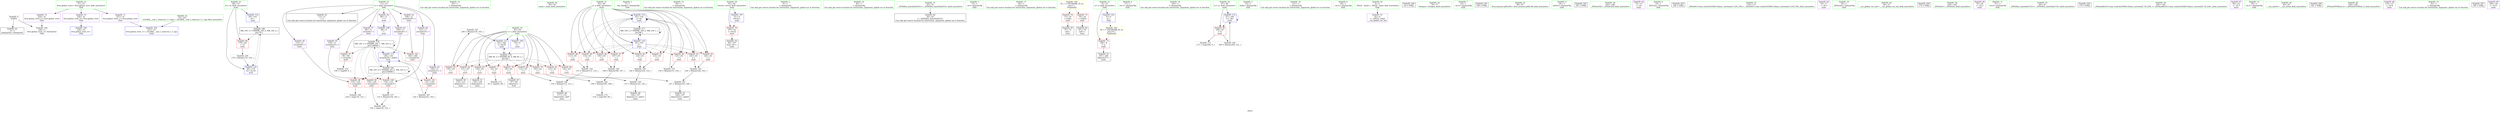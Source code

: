digraph "SVFG" {
	label="SVFG";

	Node0x559ef16c61b0 [shape=record,color=grey,label="{NodeID: 0\nNullPtr}"];
	Node0x559ef16c61b0 -> Node0x559ef16dc140[style=solid];
	Node0x559ef16c61b0 -> Node0x559ef16dcf60[style=solid];
	Node0x559ef16ec580 [shape=record,color=black,label="{NodeID: 180\nMR_14V_3 = PHI(MR_14V_4, MR_14V_2, )\npts\{70 \}\n}"];
	Node0x559ef16ec580 -> Node0x559ef16dc6b0[style=dashed];
	Node0x559ef16ec580 -> Node0x559ef16e1f90[style=dashed];
	Node0x559ef16dc780 [shape=record,color=red,label="{NodeID: 97\n99\<--98\n\<--arrayidx\nmain\n}"];
	Node0x559ef16dc780 -> Node0x559ef16e5460[style=solid];
	Node0x559ef16da760 [shape=record,color=green,label="{NodeID: 14\n83\<--1\n\<--dummyObj\nCan only get source location for instruction, argument, global var or function.}"];
	Node0x559ef16dd3a0 [shape=record,color=blue,label="{NodeID: 111\n149\<--142\narrayidx26\<--add22\nmain\n}"];
	Node0x559ef16dd3a0 -> Node0x559ef16ed480[style=dashed];
	Node0x559ef16db430 [shape=record,color=green,label="{NodeID: 28\n58\<--59\nmain\<--main_field_insensitive\n}"];
	Node0x559ef16dc140 [shape=record,color=black,label="{NodeID: 42\n2\<--3\ndummyVal\<--dummyVal\n}"];
	Node0x559ef16ddd50 [shape=record,color=purple,label="{NodeID: 56\n88\<--11\n\<--f\nmain\n}"];
	Node0x559ef16ddd50 -> Node0x559ef16dd130[style=solid];
	Node0x559ef16de8b0 [shape=record,color=purple,label="{NodeID: 70\n226\<--31\nllvm.global_ctors_0\<--llvm.global_ctors\nGlob }"];
	Node0x559ef16de8b0 -> Node0x559ef16dcd60[style=solid];
	Node0x559ef16e4fe0 [shape=record,color=grey,label="{NodeID: 167\n160 = Binary(159, 103, )\n}"];
	Node0x559ef16e4fe0 -> Node0x559ef16dd540[style=solid];
	Node0x559ef16df4a0 [shape=record,color=red,label="{NodeID: 84\n143\<--63\n\<--i\nmain\n}"];
	Node0x559ef16df4a0 -> Node0x559ef16e46e0[style=solid];
	Node0x559ef16c6720 [shape=record,color=green,label="{NodeID: 1\n7\<--1\n__dso_handle\<--dummyObj\nGlob }"];
	Node0x559ef16dc850 [shape=record,color=red,label="{NodeID: 98\n119\<--118\n\<--arrayidx9\nmain\n}"];
	Node0x559ef16dc850 -> Node0x559ef16e5160[style=solid];
	Node0x559ef16da7f0 [shape=record,color=green,label="{NodeID: 15\n84\<--1\n\<--dummyObj\nCan only get source location for instruction, argument, global var or function.}"];
	Node0x559ef16dd470 [shape=record,color=blue,label="{NodeID: 112\n65\<--154\nj\<--inc\nmain\n}"];
	Node0x559ef16dd470 -> Node0x559ef16df640[style=dashed];
	Node0x559ef16dd470 -> Node0x559ef16df710[style=dashed];
	Node0x559ef16dd470 -> Node0x559ef16df7e0[style=dashed];
	Node0x559ef16dd470 -> Node0x559ef16df8b0[style=dashed];
	Node0x559ef16dd470 -> Node0x559ef16df980[style=dashed];
	Node0x559ef16dd470 -> Node0x559ef16dfa50[style=dashed];
	Node0x559ef16dd470 -> Node0x559ef16dfb20[style=dashed];
	Node0x559ef16dd470 -> Node0x559ef16dfbf0[style=dashed];
	Node0x559ef16dd470 -> Node0x559ef16dfcc0[style=dashed];
	Node0x559ef16dd470 -> Node0x559ef16dd470[style=dashed];
	Node0x559ef16dd470 -> Node0x559ef16eb680[style=dashed];
	Node0x559ef16db530 [shape=record,color=green,label="{NodeID: 29\n61\<--62\nretval\<--retval_field_insensitive\nmain\n}"];
	Node0x559ef16db530 -> Node0x559ef16dee20[style=solid];
	Node0x559ef16db530 -> Node0x559ef16dd060[style=solid];
	Node0x559ef16dc240 [shape=record,color=black,label="{NodeID: 43\n13\<--11\n\<--f\nCan only get source location for instruction, argument, global var or function.}"];
	Node0x559ef16dde20 [shape=record,color=purple,label="{NodeID: 57\n98\<--11\narrayidx\<--f\nmain\n}"];
	Node0x559ef16dde20 -> Node0x559ef16dc780[style=solid];
	Node0x559ef16e3c60 [shape=record,color=grey,label="{NodeID: 154\n115 = Binary(113, 114, )\n}"];
	Node0x559ef16e3c60 -> Node0x559ef16e4e60[style=solid];
	Node0x559ef16de9b0 [shape=record,color=purple,label="{NodeID: 71\n227\<--31\nllvm.global_ctors_1\<--llvm.global_ctors\nGlob }"];
	Node0x559ef16de9b0 -> Node0x559ef16dce60[style=solid];
	Node0x559ef16e5160 [shape=record,color=grey,label="{NodeID: 168\n120 = cmp(119, 121, )\n}"];
	Node0x559ef16df570 [shape=record,color=red,label="{NodeID: 85\n159\<--63\n\<--i\nmain\n}"];
	Node0x559ef16df570 -> Node0x559ef16e4fe0[style=solid];
	Node0x559ef16c7790 [shape=record,color=green,label="{NodeID: 2\n9\<--1\n\<--dummyObj\nCan only get source location for instruction, argument, global var or function.}"];
	Node0x559ef16dc920 [shape=record,color=red,label="{NodeID: 99\n130\<--129\n\<--arrayidx14\nmain\n}"];
	Node0x559ef16dc920 -> Node0x559ef16e52e0[style=solid];
	Node0x559ef16da8c0 [shape=record,color=green,label="{NodeID: 16\n85\<--1\n\<--dummyObj\nCan only get source location for instruction, argument, global var or function.}"];
	Node0x559ef16dd540 [shape=record,color=blue,label="{NodeID: 113\n63\<--160\ni\<--inc29\nmain\n}"];
	Node0x559ef16dd540 -> Node0x559ef16eb180[style=dashed];
	Node0x559ef16db600 [shape=record,color=green,label="{NodeID: 30\n63\<--64\ni\<--i_field_insensitive\nmain\n}"];
	Node0x559ef16db600 -> Node0x559ef16deef0[style=solid];
	Node0x559ef16db600 -> Node0x559ef16defc0[style=solid];
	Node0x559ef16db600 -> Node0x559ef16df090[style=solid];
	Node0x559ef16db600 -> Node0x559ef16df160[style=solid];
	Node0x559ef16db600 -> Node0x559ef16df230[style=solid];
	Node0x559ef16db600 -> Node0x559ef16df300[style=solid];
	Node0x559ef16db600 -> Node0x559ef16df3d0[style=solid];
	Node0x559ef16db600 -> Node0x559ef16df4a0[style=solid];
	Node0x559ef16db600 -> Node0x559ef16df570[style=solid];
	Node0x559ef16db600 -> Node0x559ef16dd200[style=solid];
	Node0x559ef16db600 -> Node0x559ef16dd540[style=solid];
	Node0x559ef16dc340 [shape=record,color=black,label="{NodeID: 44\n44\<--45\n\<--_ZNSt8ios_base4InitD1Ev\nCan only get source location for instruction, argument, global var or function.}"];
	Node0x559ef16ddef0 [shape=record,color=purple,label="{NodeID: 58\n118\<--11\narrayidx9\<--f\nmain\n}"];
	Node0x559ef16ddef0 -> Node0x559ef16dc850[style=solid];
	Node0x559ef16e3de0 [shape=record,color=grey,label="{NodeID: 155\n154 = Binary(153, 103, )\n}"];
	Node0x559ef16e3de0 -> Node0x559ef16dd470[style=solid];
	Node0x559ef16deab0 [shape=record,color=purple,label="{NodeID: 72\n228\<--31\nllvm.global_ctors_2\<--llvm.global_ctors\nGlob }"];
	Node0x559ef16deab0 -> Node0x559ef16dcf60[style=solid];
	Node0x559ef16e52e0 [shape=record,color=grey,label="{NodeID: 169\n136 = cmp(130, 135, )\n}"];
	Node0x559ef16df640 [shape=record,color=red,label="{NodeID: 86\n106\<--65\n\<--j\nmain\n}"];
	Node0x559ef16df640 -> Node0x559ef16e4560[style=solid];
	Node0x559ef16c6870 [shape=record,color=green,label="{NodeID: 3\n15\<--1\n.str\<--dummyObj\nGlob }"];
	Node0x559ef16ed480 [shape=record,color=black,label="{NodeID: 183\nMR_16V_6 = PHI(MR_16V_5, MR_16V_4, )\npts\{140000 \}\n}"];
	Node0x559ef16ed480 -> Node0x559ef16dc850[style=dashed];
	Node0x559ef16ed480 -> Node0x559ef16dc920[style=dashed];
	Node0x559ef16ed480 -> Node0x559ef16dc9f0[style=dashed];
	Node0x559ef16ed480 -> Node0x559ef16dcac0[style=dashed];
	Node0x559ef16ed480 -> Node0x559ef16dd3a0[style=dashed];
	Node0x559ef16ed480 -> Node0x559ef16ebb80[style=dashed];
	Node0x559ef16ed480 -> Node0x559ef16ed480[style=dashed];
	Node0x559ef16dc9f0 [shape=record,color=red,label="{NodeID: 100\n134\<--133\n\<--arrayidx16\nmain\n}"];
	Node0x559ef16dc9f0 -> Node0x559ef16e40e0[style=solid];
	Node0x559ef16da990 [shape=record,color=green,label="{NodeID: 17\n94\<--1\n\<--dummyObj\nCan only get source location for instruction, argument, global var or function.}"];
	Node0x559ef16dd610 [shape=record,color=blue,label="{NodeID: 114\n69\<--103\nnt\<--\nmain\n}"];
	Node0x559ef16dd610 -> Node0x559ef16ec580[style=dashed];
	Node0x559ef16db6d0 [shape=record,color=green,label="{NodeID: 31\n65\<--66\nj\<--j_field_insensitive\nmain\n}"];
	Node0x559ef16db6d0 -> Node0x559ef16df640[style=solid];
	Node0x559ef16db6d0 -> Node0x559ef16df710[style=solid];
	Node0x559ef16db6d0 -> Node0x559ef16df7e0[style=solid];
	Node0x559ef16db6d0 -> Node0x559ef16df8b0[style=solid];
	Node0x559ef16db6d0 -> Node0x559ef16df980[style=solid];
	Node0x559ef16db6d0 -> Node0x559ef16dfa50[style=solid];
	Node0x559ef16db6d0 -> Node0x559ef16dfb20[style=solid];
	Node0x559ef16db6d0 -> Node0x559ef16dfbf0[style=solid];
	Node0x559ef16db6d0 -> Node0x559ef16dfcc0[style=solid];
	Node0x559ef16db6d0 -> Node0x559ef16dd2d0[style=solid];
	Node0x559ef16db6d0 -> Node0x559ef16dd470[style=solid];
	Node0x559ef16dc440 [shape=record,color=black,label="{NodeID: 45\n75\<--72\ncall\<--\nmain\n}"];
	Node0x559ef16ddfc0 [shape=record,color=purple,label="{NodeID: 59\n129\<--11\narrayidx14\<--f\nmain\n}"];
	Node0x559ef16ddfc0 -> Node0x559ef16dc920[style=solid];
	Node0x559ef16e3f60 [shape=record,color=grey,label="{NodeID: 156\n126 = Binary(124, 125, )\n}"];
	Node0x559ef16e3f60 -> Node0x559ef16e4260[style=solid];
	Node0x559ef16debb0 [shape=record,color=red,label="{NodeID: 73\n186\<--8\n\<--n\nmain\n}"];
	Node0x559ef16debb0 -> Node0x559ef16ddae0[style=solid];
	Node0x559ef16e5460 [shape=record,color=grey,label="{NodeID: 170\n100 = cmp(99, 9, )\n}"];
	Node0x559ef16df710 [shape=record,color=red,label="{NodeID: 87\n107\<--65\n\<--j\nmain\n}"];
	Node0x559ef16df710 -> Node0x559ef16e4560[style=solid];
	Node0x559ef16c6900 [shape=record,color=green,label="{NodeID: 4\n17\<--1\n.str.1\<--dummyObj\nGlob }"];
	Node0x559ef16ed980 [shape=record,color=yellow,style=double,label="{NodeID: 184\n2V_1 = ENCHI(MR_2V_0)\npts\{1 \}\nFun[main]}"];
	Node0x559ef16ed980 -> Node0x559ef16dec80[style=dashed];
	Node0x559ef16ed980 -> Node0x559ef16ded50[style=dashed];
	Node0x559ef16dcac0 [shape=record,color=red,label="{NodeID: 101\n141\<--140\n\<--arrayidx21\nmain\n}"];
	Node0x559ef16dcac0 -> Node0x559ef16e4ce0[style=solid];
	Node0x559ef16daa60 [shape=record,color=green,label="{NodeID: 18\n103\<--1\n\<--dummyObj\nCan only get source location for instruction, argument, global var or function.}"];
	Node0x559ef16e1ec0 [shape=record,color=blue,label="{NodeID: 115\n67\<--169\ntc\<--dec\nmain\n}"];
	Node0x559ef16e1ec0 -> Node0x559ef16dfd90[style=dashed];
	Node0x559ef16e1ec0 -> Node0x559ef16e1ec0[style=dashed];
	Node0x559ef16db7a0 [shape=record,color=green,label="{NodeID: 32\n67\<--68\ntc\<--tc_field_insensitive\nmain\n}"];
	Node0x559ef16db7a0 -> Node0x559ef16dfd90[style=solid];
	Node0x559ef16db7a0 -> Node0x559ef16e1ec0[style=solid];
	Node0x559ef16dc510 [shape=record,color=black,label="{NodeID: 46\n81\<--78\ncall1\<--\nmain\n}"];
	Node0x559ef16de090 [shape=record,color=purple,label="{NodeID: 60\n133\<--11\narrayidx16\<--f\nmain\n}"];
	Node0x559ef16de090 -> Node0x559ef16dc9f0[style=solid];
	Node0x559ef16e40e0 [shape=record,color=grey,label="{NodeID: 157\n135 = Binary(134, 103, )\n}"];
	Node0x559ef16e40e0 -> Node0x559ef16e52e0[style=solid];
	Node0x559ef16dec80 [shape=record,color=red,label="{NodeID: 74\n72\<--19\n\<--stdin\nmain\n}"];
	Node0x559ef16dec80 -> Node0x559ef16dc440[style=solid];
	Node0x559ef16e55e0 [shape=record,color=grey,label="{NodeID: 171\n171 = cmp(168, 9, )\n}"];
	Node0x559ef16df7e0 [shape=record,color=red,label="{NodeID: 88\n113\<--65\n\<--j\nmain\n}"];
	Node0x559ef16df7e0 -> Node0x559ef16e3c60[style=solid];
	Node0x559ef16d9f70 [shape=record,color=green,label="{NodeID: 5\n19\<--1\nstdin\<--dummyObj\nGlob }"];
	Node0x559ef16ee4a0 [shape=record,color=yellow,style=double,label="{NodeID: 185\n4V_1 = ENCHI(MR_4V_0)\npts\{10 \}\nFun[main]}"];
	Node0x559ef16ee4a0 -> Node0x559ef16debb0[style=dashed];
	Node0x559ef16dcb90 [shape=record,color=red,label="{NodeID: 102\n189\<--188\n\<--arrayidx38\nmain\n}"];
	Node0x559ef16dab30 [shape=record,color=green,label="{NodeID: 19\n121\<--1\n\<--dummyObj\nCan only get source location for instruction, argument, global var or function.}"];
	Node0x559ef16e1f90 [shape=record,color=blue,label="{NodeID: 116\n69\<--179\nnt\<--inc34\nmain\n}"];
	Node0x559ef16e1f90 -> Node0x559ef16ec580[style=dashed];
	Node0x559ef16db870 [shape=record,color=green,label="{NodeID: 33\n69\<--70\nnt\<--nt_field_insensitive\nmain\n}"];
	Node0x559ef16db870 -> Node0x559ef16dc6b0[style=solid];
	Node0x559ef16db870 -> Node0x559ef16dd610[style=solid];
	Node0x559ef16db870 -> Node0x559ef16e1f90[style=solid];
	Node0x559ef16dc5e0 [shape=record,color=black,label="{NodeID: 47\n97\<--96\nidxprom\<--\nmain\n}"];
	Node0x559ef16de160 [shape=record,color=purple,label="{NodeID: 61\n140\<--11\narrayidx21\<--f\nmain\n}"];
	Node0x559ef16de160 -> Node0x559ef16dcac0[style=solid];
	Node0x559ef16e4260 [shape=record,color=grey,label="{NodeID: 158\n127 = Binary(123, 126, )\n}"];
	Node0x559ef16e4260 -> Node0x559ef16dd7a0[style=solid];
	Node0x559ef16ded50 [shape=record,color=red,label="{NodeID: 75\n78\<--24\n\<--stdout\nmain\n}"];
	Node0x559ef16ded50 -> Node0x559ef16dc510[style=solid];
	Node0x559ef16e5760 [shape=record,color=grey,label="{NodeID: 172\n110 = cmp(109, 94, )\n}"];
	Node0x559ef16df8b0 [shape=record,color=red,label="{NodeID: 89\n114\<--65\n\<--j\nmain\n}"];
	Node0x559ef16df8b0 -> Node0x559ef16e3c60[style=solid];
	Node0x559ef16da000 [shape=record,color=green,label="{NodeID: 6\n20\<--1\n.str.2\<--dummyObj\nGlob }"];
	Node0x559ef16dcc60 [shape=record,color=blue,label="{NodeID: 103\n8\<--9\nn\<--\nGlob }"];
	Node0x559ef16dcc60 -> Node0x559ef16ee4a0[style=dashed];
	Node0x559ef16dac30 [shape=record,color=green,label="{NodeID: 20\n4\<--6\n_ZStL8__ioinit\<--_ZStL8__ioinit_field_insensitive\nGlob }"];
	Node0x559ef16dac30 -> Node0x559ef16ddc80[style=solid];
	Node0x559ef16f6330 [shape=record,color=black,label="{NodeID: 200\n43 = PHI()\n}"];
	Node0x559ef16db940 [shape=record,color=green,label="{NodeID: 34\n76\<--77\nfreopen\<--freopen_field_insensitive\n}"];
	Node0x559ef16dd6d0 [shape=record,color=black,label="{NodeID: 48\n117\<--116\nidxprom8\<--add7\nmain\n}"];
	Node0x559ef16de230 [shape=record,color=purple,label="{NodeID: 62\n149\<--11\narrayidx26\<--f\nmain\n}"];
	Node0x559ef16de230 -> Node0x559ef16dd3a0[style=solid];
	Node0x559ef16e43e0 [shape=record,color=grey,label="{NodeID: 159\n179 = Binary(178, 103, )\n}"];
	Node0x559ef16e43e0 -> Node0x559ef16e1f90[style=solid];
	Node0x559ef16dee20 [shape=record,color=red,label="{NodeID: 76\n197\<--61\n\<--retval\nmain\n}"];
	Node0x559ef16dee20 -> Node0x559ef16ddbb0[style=solid];
	Node0x559ef16e58e0 [shape=record,color=grey,label="{NodeID: 173\n93 = cmp(92, 94, )\n}"];
	Node0x559ef16df980 [shape=record,color=red,label="{NodeID: 90\n124\<--65\n\<--j\nmain\n}"];
	Node0x559ef16df980 -> Node0x559ef16e3f60[style=solid];
	Node0x559ef16c6410 [shape=record,color=green,label="{NodeID: 7\n22\<--1\n.str.3\<--dummyObj\nGlob }"];
	Node0x559ef16dcd60 [shape=record,color=blue,label="{NodeID: 104\n226\<--32\nllvm.global_ctors_0\<--\nGlob }"];
	Node0x559ef16dad30 [shape=record,color=green,label="{NodeID: 21\n8\<--10\nn\<--n_field_insensitive\nGlob }"];
	Node0x559ef16dad30 -> Node0x559ef16debb0[style=solid];
	Node0x559ef16dad30 -> Node0x559ef16dcc60[style=solid];
	Node0x559ef16f6430 [shape=record,color=black,label="{NodeID: 201\n190 = PHI()\n}"];
	Node0x559ef16dba40 [shape=record,color=green,label="{NodeID: 35\n86\<--87\nllvm.memset.p0i8.i64\<--llvm.memset.p0i8.i64_field_insensitive\n}"];
	Node0x559ef16dd7a0 [shape=record,color=black,label="{NodeID: 49\n128\<--127\nidxprom13\<--add12\nmain\n}"];
	Node0x559ef16de300 [shape=record,color=purple,label="{NodeID: 63\n188\<--11\narrayidx38\<--f\nmain\n}"];
	Node0x559ef16de300 -> Node0x559ef16dcb90[style=solid];
	Node0x559ef16e4560 [shape=record,color=grey,label="{NodeID: 160\n108 = Binary(106, 107, )\n}"];
	Node0x559ef16e4560 -> Node0x559ef16e4860[style=solid];
	Node0x559ef16deef0 [shape=record,color=red,label="{NodeID: 77\n92\<--63\n\<--i\nmain\n}"];
	Node0x559ef16deef0 -> Node0x559ef16e58e0[style=solid];
	Node0x559ef16dfa50 [shape=record,color=red,label="{NodeID: 91\n125\<--65\n\<--j\nmain\n}"];
	Node0x559ef16dfa50 -> Node0x559ef16e3f60[style=solid];
	Node0x559ef16c64a0 [shape=record,color=green,label="{NodeID: 8\n24\<--1\nstdout\<--dummyObj\nGlob }"];
	Node0x559ef16dce60 [shape=record,color=blue,label="{NodeID: 105\n227\<--33\nllvm.global_ctors_1\<--_GLOBAL__sub_I_culaucon_3_1.cpp\nGlob }"];
	Node0x559ef16dae30 [shape=record,color=green,label="{NodeID: 22\n11\<--14\nf\<--f_field_insensitive\nGlob }"];
	Node0x559ef16dae30 -> Node0x559ef16dc240[style=solid];
	Node0x559ef16dae30 -> Node0x559ef16ddd50[style=solid];
	Node0x559ef16dae30 -> Node0x559ef16dde20[style=solid];
	Node0x559ef16dae30 -> Node0x559ef16ddef0[style=solid];
	Node0x559ef16dae30 -> Node0x559ef16ddfc0[style=solid];
	Node0x559ef16dae30 -> Node0x559ef16de090[style=solid];
	Node0x559ef16dae30 -> Node0x559ef16de160[style=solid];
	Node0x559ef16dae30 -> Node0x559ef16de230[style=solid];
	Node0x559ef16dae30 -> Node0x559ef16de300[style=solid];
	Node0x559ef16f6fb0 [shape=record,color=black,label="{NodeID: 202\n191 = PHI()\n}"];
	Node0x559ef16dbb40 [shape=record,color=green,label="{NodeID: 36\n165\<--166\n_ZNSirsERi\<--_ZNSirsERi_field_insensitive\n}"];
	Node0x559ef16dd870 [shape=record,color=black,label="{NodeID: 50\n132\<--131\nidxprom15\<--\nmain\n}"];
	Node0x559ef16de3d0 [shape=record,color=purple,label="{NodeID: 64\n73\<--15\n\<--.str\nmain\n}"];
	Node0x559ef16e46e0 [shape=record,color=grey,label="{NodeID: 161\n147 = Binary(143, 146, )\n}"];
	Node0x559ef16e46e0 -> Node0x559ef16dda10[style=solid];
	Node0x559ef16defc0 [shape=record,color=red,label="{NodeID: 78\n96\<--63\n\<--i\nmain\n}"];
	Node0x559ef16defc0 -> Node0x559ef16dc5e0[style=solid];
	Node0x559ef16dfb20 [shape=record,color=red,label="{NodeID: 92\n144\<--65\n\<--j\nmain\n}"];
	Node0x559ef16dfb20 -> Node0x559ef16e49e0[style=solid];
	Node0x559ef16da490 [shape=record,color=green,label="{NodeID: 9\n25\<--1\n_ZSt3cin\<--dummyObj\nGlob }"];
	Node0x559ef16dcf60 [shape=record,color=blue, style = dotted,label="{NodeID: 106\n228\<--3\nllvm.global_ctors_2\<--dummyVal\nGlob }"];
	Node0x559ef16daf30 [shape=record,color=green,label="{NodeID: 23\n31\<--35\nllvm.global_ctors\<--llvm.global_ctors_field_insensitive\nGlob }"];
	Node0x559ef16daf30 -> Node0x559ef16de8b0[style=solid];
	Node0x559ef16daf30 -> Node0x559ef16de9b0[style=solid];
	Node0x559ef16daf30 -> Node0x559ef16deab0[style=solid];
	Node0x559ef16f7080 [shape=record,color=black,label="{NodeID: 203\n164 = PHI()\n}"];
	Node0x559ef16dbc40 [shape=record,color=green,label="{NodeID: 37\n176\<--177\n_ZStlsISt11char_traitsIcEERSt13basic_ostreamIcT_ES5_PKc\<--_ZStlsISt11char_traitsIcEERSt13basic_ostreamIcT_ES5_PKc_field_insensitive\n}"];
	Node0x559ef16dd940 [shape=record,color=black,label="{NodeID: 51\n139\<--138\nidxprom20\<--\nmain\n}"];
	Node0x559ef16de4a0 [shape=record,color=purple,label="{NodeID: 65\n74\<--17\n\<--.str.1\nmain\n}"];
	Node0x559ef16e4860 [shape=record,color=grey,label="{NodeID: 162\n109 = Binary(105, 108, )\n}"];
	Node0x559ef16e4860 -> Node0x559ef16e5760[style=solid];
	Node0x559ef16df090 [shape=record,color=red,label="{NodeID: 79\n105\<--63\n\<--i\nmain\n}"];
	Node0x559ef16df090 -> Node0x559ef16e4860[style=solid];
	Node0x559ef16eb180 [shape=record,color=black,label="{NodeID: 176\nMR_8V_3 = PHI(MR_8V_4, MR_8V_2, )\npts\{64 \}\n}"];
	Node0x559ef16eb180 -> Node0x559ef16deef0[style=dashed];
	Node0x559ef16eb180 -> Node0x559ef16defc0[style=dashed];
	Node0x559ef16eb180 -> Node0x559ef16df090[style=dashed];
	Node0x559ef16eb180 -> Node0x559ef16df160[style=dashed];
	Node0x559ef16eb180 -> Node0x559ef16df230[style=dashed];
	Node0x559ef16eb180 -> Node0x559ef16df300[style=dashed];
	Node0x559ef16eb180 -> Node0x559ef16df3d0[style=dashed];
	Node0x559ef16eb180 -> Node0x559ef16df4a0[style=dashed];
	Node0x559ef16eb180 -> Node0x559ef16df570[style=dashed];
	Node0x559ef16eb180 -> Node0x559ef16dd540[style=dashed];
	Node0x559ef16dfbf0 [shape=record,color=red,label="{NodeID: 93\n145\<--65\n\<--j\nmain\n}"];
	Node0x559ef16dfbf0 -> Node0x559ef16e49e0[style=solid];
	Node0x559ef16da520 [shape=record,color=green,label="{NodeID: 10\n26\<--1\n_ZSt4cout\<--dummyObj\nGlob }"];
	Node0x559ef16dd060 [shape=record,color=blue,label="{NodeID: 107\n61\<--9\nretval\<--\nmain\n}"];
	Node0x559ef16dd060 -> Node0x559ef16dee20[style=dashed];
	Node0x559ef16db030 [shape=record,color=green,label="{NodeID: 24\n36\<--37\n__cxx_global_var_init\<--__cxx_global_var_init_field_insensitive\n}"];
	Node0x559ef16f7150 [shape=record,color=black,label="{NodeID: 204\n173 = PHI()\n}"];
	Node0x559ef16dbd40 [shape=record,color=green,label="{NodeID: 38\n182\<--183\n_ZNSolsEi\<--_ZNSolsEi_field_insensitive\n}"];
	Node0x559ef16dda10 [shape=record,color=black,label="{NodeID: 52\n148\<--147\nidxprom25\<--add24\nmain\n}"];
	Node0x559ef16de570 [shape=record,color=purple,label="{NodeID: 66\n79\<--20\n\<--.str.2\nmain\n}"];
	Node0x559ef16e49e0 [shape=record,color=grey,label="{NodeID: 163\n146 = Binary(144, 145, )\n}"];
	Node0x559ef16e49e0 -> Node0x559ef16e46e0[style=solid];
	Node0x559ef16df160 [shape=record,color=red,label="{NodeID: 80\n112\<--63\n\<--i\nmain\n}"];
	Node0x559ef16df160 -> Node0x559ef16e4e60[style=solid];
	Node0x559ef16eb680 [shape=record,color=black,label="{NodeID: 177\nMR_10V_2 = PHI(MR_10V_6, MR_10V_1, )\npts\{66 \}\n}"];
	Node0x559ef16eb680 -> Node0x559ef16dd2d0[style=dashed];
	Node0x559ef16eb680 -> Node0x559ef16eb680[style=dashed];
	Node0x559ef16dfcc0 [shape=record,color=red,label="{NodeID: 94\n153\<--65\n\<--j\nmain\n}"];
	Node0x559ef16dfcc0 -> Node0x559ef16e3de0[style=solid];
	Node0x559ef16da5b0 [shape=record,color=green,label="{NodeID: 11\n27\<--1\n.str.4\<--dummyObj\nGlob }"];
	Node0x559ef16dd130 [shape=record,color=blue,label="{NodeID: 108\n88\<--9\n\<--\nmain\n}"];
	Node0x559ef16dd130 -> Node0x559ef16ebb80[style=dashed];
	Node0x559ef16db130 [shape=record,color=green,label="{NodeID: 25\n40\<--41\n_ZNSt8ios_base4InitC1Ev\<--_ZNSt8ios_base4InitC1Ev_field_insensitive\n}"];
	Node0x559ef16f7250 [shape=record,color=black,label="{NodeID: 205\n175 = PHI()\n}"];
	Node0x559ef16dbe40 [shape=record,color=green,label="{NodeID: 39\n192\<--193\n_ZSt4endlIcSt11char_traitsIcEERSt13basic_ostreamIT_T0_ES6_\<--_ZSt4endlIcSt11char_traitsIcEERSt13basic_ostreamIT_T0_ES6__field_insensitive\n}"];
	Node0x559ef16ddae0 [shape=record,color=black,label="{NodeID: 53\n187\<--186\nidxprom37\<--\nmain\n}"];
	Node0x559ef16de640 [shape=record,color=purple,label="{NodeID: 67\n80\<--22\n\<--.str.3\nmain\n}"];
	Node0x559ef16e4b60 [shape=record,color=grey,label="{NodeID: 164\n169 = Binary(168, 121, )\n}"];
	Node0x559ef16e4b60 -> Node0x559ef16e1ec0[style=solid];
	Node0x559ef16df230 [shape=record,color=red,label="{NodeID: 81\n123\<--63\n\<--i\nmain\n}"];
	Node0x559ef16df230 -> Node0x559ef16e4260[style=solid];
	Node0x559ef16ebb80 [shape=record,color=black,label="{NodeID: 178\nMR_16V_3 = PHI(MR_16V_7, MR_16V_2, )\npts\{140000 \}\n}"];
	Node0x559ef16ebb80 -> Node0x559ef16dc780[style=dashed];
	Node0x559ef16ebb80 -> Node0x559ef16dc850[style=dashed];
	Node0x559ef16ebb80 -> Node0x559ef16dc920[style=dashed];
	Node0x559ef16ebb80 -> Node0x559ef16dc9f0[style=dashed];
	Node0x559ef16ebb80 -> Node0x559ef16dcac0[style=dashed];
	Node0x559ef16ebb80 -> Node0x559ef16dcb90[style=dashed];
	Node0x559ef16ebb80 -> Node0x559ef16dd3a0[style=dashed];
	Node0x559ef16ebb80 -> Node0x559ef16ebb80[style=dashed];
	Node0x559ef16ebb80 -> Node0x559ef16ed480[style=dashed];
	Node0x559ef16dfd90 [shape=record,color=red,label="{NodeID: 95\n168\<--67\n\<--tc\nmain\n}"];
	Node0x559ef16dfd90 -> Node0x559ef16e4b60[style=solid];
	Node0x559ef16dfd90 -> Node0x559ef16e55e0[style=solid];
	Node0x559ef16da640 [shape=record,color=green,label="{NodeID: 12\n29\<--1\n.str.5\<--dummyObj\nGlob }"];
	Node0x559ef16dd200 [shape=record,color=blue,label="{NodeID: 109\n63\<--9\ni\<--\nmain\n}"];
	Node0x559ef16dd200 -> Node0x559ef16eb180[style=dashed];
	Node0x559ef16db230 [shape=record,color=green,label="{NodeID: 26\n46\<--47\n__cxa_atexit\<--__cxa_atexit_field_insensitive\n}"];
	Node0x559ef16f73b0 [shape=record,color=black,label="{NodeID: 206\n181 = PHI()\n}"];
	Node0x559ef16dbf40 [shape=record,color=green,label="{NodeID: 40\n194\<--195\n_ZNSolsEPFRSoS_E\<--_ZNSolsEPFRSoS_E_field_insensitive\n}"];
	Node0x559ef16ddbb0 [shape=record,color=black,label="{NodeID: 54\n60\<--197\nmain_ret\<--\nmain\n}"];
	Node0x559ef16de710 [shape=record,color=purple,label="{NodeID: 68\n174\<--27\n\<--.str.4\nmain\n}"];
	Node0x559ef16e4ce0 [shape=record,color=grey,label="{NodeID: 165\n142 = Binary(141, 103, )\n}"];
	Node0x559ef16e4ce0 -> Node0x559ef16dd3a0[style=solid];
	Node0x559ef16df300 [shape=record,color=red,label="{NodeID: 82\n131\<--63\n\<--i\nmain\n}"];
	Node0x559ef16df300 -> Node0x559ef16dd870[style=solid];
	Node0x559ef16dc6b0 [shape=record,color=red,label="{NodeID: 96\n178\<--69\n\<--nt\nmain\n}"];
	Node0x559ef16dc6b0 -> Node0x559ef16e43e0[style=solid];
	Node0x559ef16da6d0 [shape=record,color=green,label="{NodeID: 13\n32\<--1\n\<--dummyObj\nCan only get source location for instruction, argument, global var or function.}"];
	Node0x559ef16dd2d0 [shape=record,color=blue,label="{NodeID: 110\n65\<--103\nj\<--\nmain\n}"];
	Node0x559ef16dd2d0 -> Node0x559ef16df640[style=dashed];
	Node0x559ef16dd2d0 -> Node0x559ef16df710[style=dashed];
	Node0x559ef16dd2d0 -> Node0x559ef16df7e0[style=dashed];
	Node0x559ef16dd2d0 -> Node0x559ef16df8b0[style=dashed];
	Node0x559ef16dd2d0 -> Node0x559ef16df980[style=dashed];
	Node0x559ef16dd2d0 -> Node0x559ef16dfa50[style=dashed];
	Node0x559ef16dd2d0 -> Node0x559ef16dfb20[style=dashed];
	Node0x559ef16dd2d0 -> Node0x559ef16dfbf0[style=dashed];
	Node0x559ef16dd2d0 -> Node0x559ef16dfcc0[style=dashed];
	Node0x559ef16dd2d0 -> Node0x559ef16dd470[style=dashed];
	Node0x559ef16dd2d0 -> Node0x559ef16eb680[style=dashed];
	Node0x559ef16db330 [shape=record,color=green,label="{NodeID: 27\n45\<--51\n_ZNSt8ios_base4InitD1Ev\<--_ZNSt8ios_base4InitD1Ev_field_insensitive\n}"];
	Node0x559ef16db330 -> Node0x559ef16dc340[style=solid];
	Node0x559ef16f74b0 [shape=record,color=black,label="{NodeID: 207\n185 = PHI()\n}"];
	Node0x559ef16dc040 [shape=record,color=green,label="{NodeID: 41\n33\<--222\n_GLOBAL__sub_I_culaucon_3_1.cpp\<--_GLOBAL__sub_I_culaucon_3_1.cpp_field_insensitive\n}"];
	Node0x559ef16dc040 -> Node0x559ef16dce60[style=solid];
	Node0x559ef16ddc80 [shape=record,color=purple,label="{NodeID: 55\n42\<--4\n\<--_ZStL8__ioinit\n__cxx_global_var_init\n}"];
	Node0x559ef16de7e0 [shape=record,color=purple,label="{NodeID: 69\n184\<--29\n\<--.str.5\nmain\n}"];
	Node0x559ef16e4e60 [shape=record,color=grey,label="{NodeID: 166\n116 = Binary(112, 115, )\n}"];
	Node0x559ef16e4e60 -> Node0x559ef16dd6d0[style=solid];
	Node0x559ef16df3d0 [shape=record,color=red,label="{NodeID: 83\n138\<--63\n\<--i\nmain\n}"];
	Node0x559ef16df3d0 -> Node0x559ef16dd940[style=solid];
}
